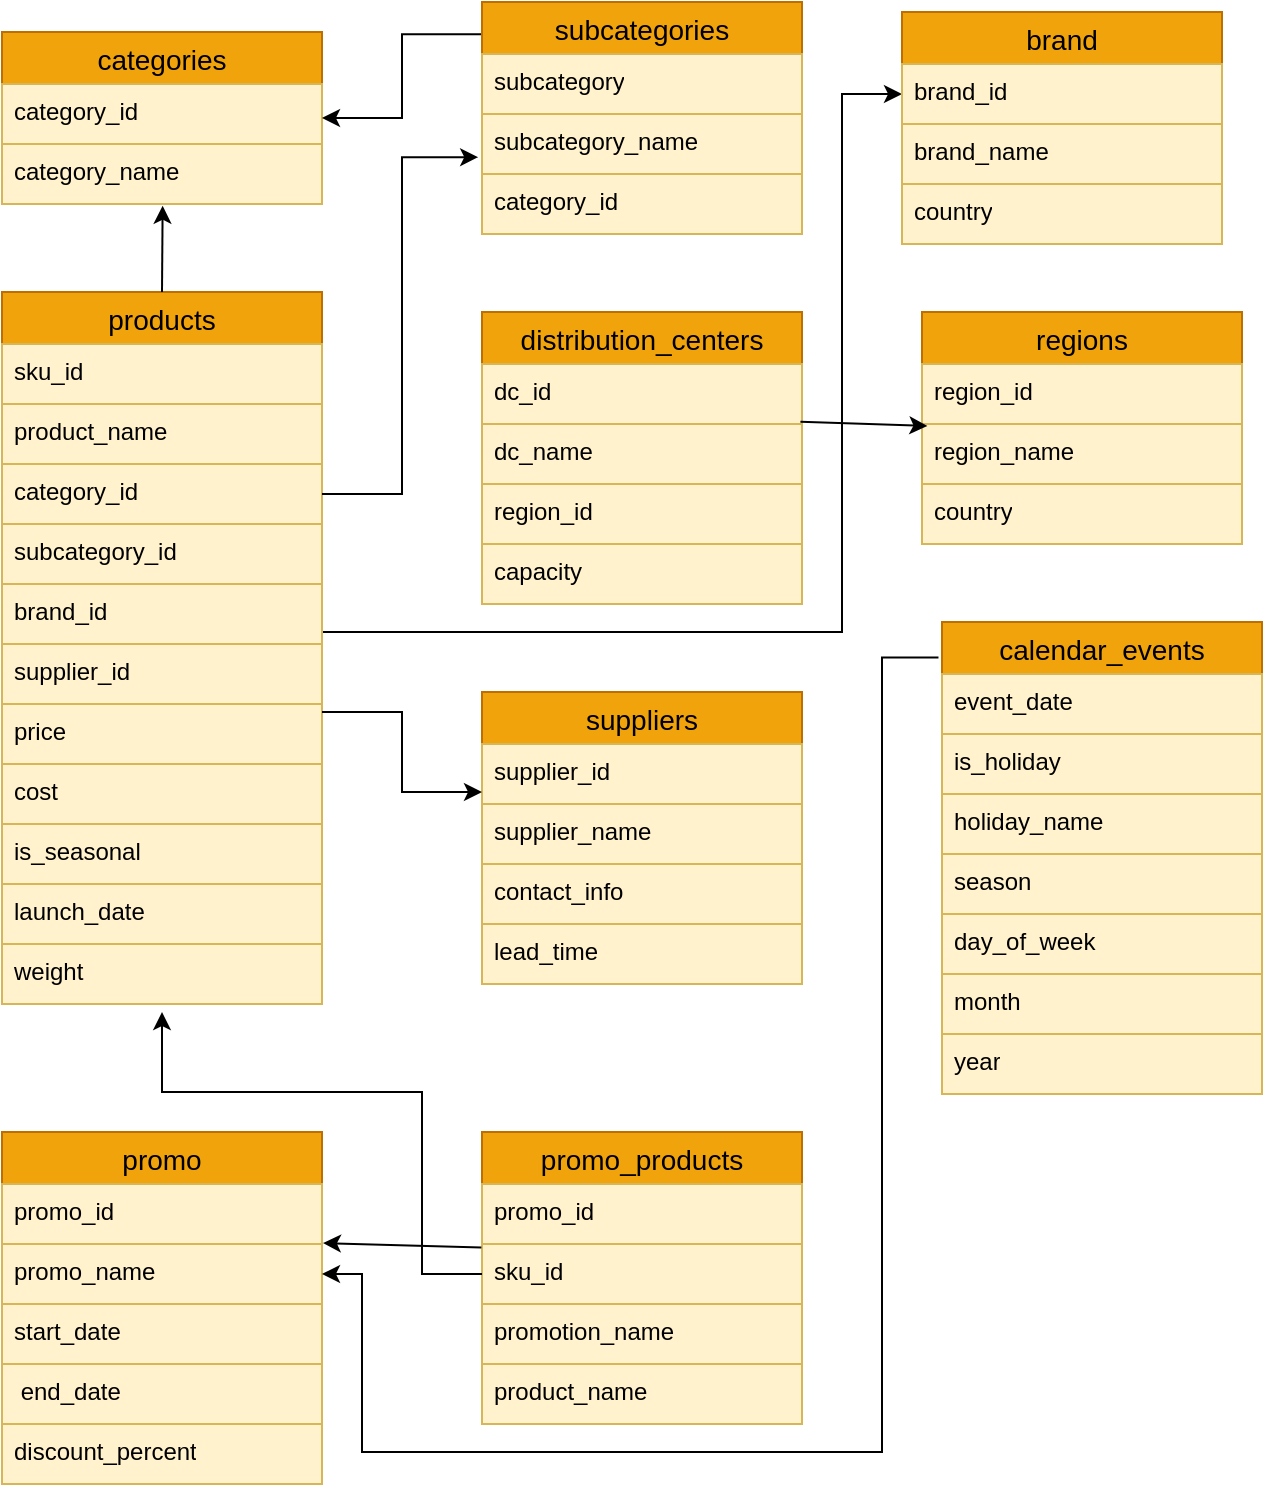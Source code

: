<mxfile version="26.1.0">
  <diagram name="Page-1" id="o_tYgH5Nh-N6ouiK2jsl">
    <mxGraphModel dx="1383" dy="781" grid="1" gridSize="10" guides="1" tooltips="1" connect="1" arrows="1" fold="1" page="1" pageScale="1" pageWidth="850" pageHeight="1100" math="0" shadow="0">
      <root>
        <mxCell id="0" />
        <mxCell id="1" parent="0" />
        <mxCell id="uU9ZsQqeb7rbD2oTp3Ff-81" value="" style="fontSize=12;html=1;endArrow=classic;rounded=0;endFill=1;exitX=1;exitY=0.5;exitDx=0;exitDy=0;entryX=0;entryY=0.5;entryDx=0;entryDy=0;edgeStyle=orthogonalEdgeStyle;" edge="1" parent="1" source="uU9ZsQqeb7rbD2oTp3Ff-43" target="uU9ZsQqeb7rbD2oTp3Ff-12">
          <mxGeometry width="100" height="100" relative="1" as="geometry">
            <mxPoint x="390" y="281" as="sourcePoint" />
            <mxPoint x="310" y="302" as="targetPoint" />
            <Array as="points">
              <mxPoint x="280" y="550" />
              <mxPoint x="540" y="550" />
              <mxPoint x="540" y="281" />
            </Array>
          </mxGeometry>
        </mxCell>
        <mxCell id="uU9ZsQqeb7rbD2oTp3Ff-1" value="categories" style="swimlane;fontStyle=0;childLayout=stackLayout;horizontal=1;startSize=26;horizontalStack=0;resizeParent=1;resizeParentMax=0;resizeLast=0;collapsible=1;marginBottom=0;align=center;fontSize=14;fillColor=#f0a30a;fontColor=#000000;strokeColor=#BD7000;" vertex="1" parent="1">
          <mxGeometry x="120" y="250" width="160" height="86" as="geometry">
            <mxRectangle x="110" y="100" width="60" height="30" as="alternateBounds" />
          </mxGeometry>
        </mxCell>
        <mxCell id="uU9ZsQqeb7rbD2oTp3Ff-2" value="category_id" style="text;strokeColor=#d6b656;fillColor=#fff2cc;spacingLeft=4;spacingRight=4;overflow=hidden;rotatable=0;points=[[0,0.5],[1,0.5]];portConstraint=eastwest;fontSize=12;whiteSpace=wrap;html=1;" vertex="1" parent="uU9ZsQqeb7rbD2oTp3Ff-1">
          <mxGeometry y="26" width="160" height="30" as="geometry" />
        </mxCell>
        <mxCell id="uU9ZsQqeb7rbD2oTp3Ff-3" value="&lt;span style=&quot;caret-color: rgb(0, 0, 0); color: rgb(0, 0, 0); font-family: Helvetica; font-size: 12px; font-style: normal; font-variant-caps: normal; font-weight: 400; letter-spacing: normal; text-align: left; text-indent: 0px; text-transform: none; white-space: normal; word-spacing: 0px; -webkit-text-stroke-width: 0px; text-decoration: none; float: none; display: inline !important;&quot;&gt;category_name&lt;/span&gt;" style="text;strokeColor=#d6b656;fillColor=#fff2cc;spacingLeft=4;spacingRight=4;overflow=hidden;rotatable=0;points=[[0,0.5],[1,0.5]];portConstraint=eastwest;fontSize=12;whiteSpace=wrap;html=1;" vertex="1" parent="uU9ZsQqeb7rbD2oTp3Ff-1">
          <mxGeometry y="56" width="160" height="30" as="geometry" />
        </mxCell>
        <mxCell id="uU9ZsQqeb7rbD2oTp3Ff-7" value="subcategories" style="swimlane;fontStyle=0;childLayout=stackLayout;horizontal=1;startSize=26;horizontalStack=0;resizeParent=1;resizeParentMax=0;resizeLast=0;collapsible=1;marginBottom=0;align=center;fontSize=14;fillColor=#f0a30a;strokeColor=#BD7000;fontColor=#000000;" vertex="1" parent="1">
          <mxGeometry x="360" y="235" width="160" height="116" as="geometry">
            <mxRectangle x="360" y="235" width="60" height="30" as="alternateBounds" />
          </mxGeometry>
        </mxCell>
        <mxCell id="uU9ZsQqeb7rbD2oTp3Ff-8" value="subcategory" style="text;spacingLeft=4;spacingRight=4;overflow=hidden;rotatable=0;points=[[0,0.5],[1,0.5]];portConstraint=eastwest;fontSize=12;whiteSpace=wrap;html=1;fillColor=#fff2cc;strokeColor=#d6b656;" vertex="1" parent="uU9ZsQqeb7rbD2oTp3Ff-7">
          <mxGeometry y="26" width="160" height="30" as="geometry" />
        </mxCell>
        <mxCell id="uU9ZsQqeb7rbD2oTp3Ff-9" value="subcategory_name" style="text;spacingLeft=4;spacingRight=4;overflow=hidden;rotatable=0;points=[[0,0.5],[1,0.5]];portConstraint=eastwest;fontSize=12;whiteSpace=wrap;html=1;fillColor=#fff2cc;strokeColor=#d6b656;" vertex="1" parent="uU9ZsQqeb7rbD2oTp3Ff-7">
          <mxGeometry y="56" width="160" height="30" as="geometry" />
        </mxCell>
        <mxCell id="uU9ZsQqeb7rbD2oTp3Ff-10" value="&lt;span style=&quot;caret-color: rgb(0, 0, 0); color: rgb(0, 0, 0); font-family: Helvetica; font-size: 12px; font-style: normal; font-variant-caps: normal; font-weight: 400; letter-spacing: normal; text-align: left; text-indent: 0px; text-transform: none; white-space: normal; word-spacing: 0px; -webkit-text-stroke-width: 0px; text-decoration: none; float: none; display: inline !important;&quot;&gt;category_id&lt;/span&gt;" style="text;spacingLeft=4;spacingRight=4;overflow=hidden;rotatable=0;points=[[0,0.5],[1,0.5]];portConstraint=eastwest;fontSize=12;whiteSpace=wrap;html=1;fillColor=#fff2cc;strokeColor=#d6b656;" vertex="1" parent="uU9ZsQqeb7rbD2oTp3Ff-7">
          <mxGeometry y="86" width="160" height="30" as="geometry" />
        </mxCell>
        <mxCell id="uU9ZsQqeb7rbD2oTp3Ff-11" value="brand" style="swimlane;fontStyle=0;childLayout=stackLayout;horizontal=1;startSize=26;horizontalStack=0;resizeParent=1;resizeParentMax=0;resizeLast=0;collapsible=1;marginBottom=0;align=center;fontSize=14;fillColor=#f0a30a;fontColor=#000000;strokeColor=#BD7000;" vertex="1" parent="1">
          <mxGeometry x="570" y="240" width="160" height="116" as="geometry">
            <mxRectangle x="480" y="100" width="60" height="30" as="alternateBounds" />
          </mxGeometry>
        </mxCell>
        <mxCell id="uU9ZsQqeb7rbD2oTp3Ff-12" value="brand_id" style="text;strokeColor=#d6b656;fillColor=#fff2cc;spacingLeft=4;spacingRight=4;overflow=hidden;rotatable=0;points=[[0,0.5],[1,0.5]];portConstraint=eastwest;fontSize=12;whiteSpace=wrap;html=1;" vertex="1" parent="uU9ZsQqeb7rbD2oTp3Ff-11">
          <mxGeometry y="26" width="160" height="30" as="geometry" />
        </mxCell>
        <mxCell id="uU9ZsQqeb7rbD2oTp3Ff-17" value="&lt;span style=&quot;caret-color: rgb(0, 0, 0); color: rgb(0, 0, 0); font-family: Helvetica; font-size: 12px; font-style: normal; font-variant-caps: normal; font-weight: 400; letter-spacing: normal; text-align: left; text-indent: 0px; text-transform: none; white-space: normal; word-spacing: 0px; -webkit-text-stroke-width: 0px; text-decoration: none; float: none; display: inline !important;&quot;&gt;brand_name&lt;/span&gt;" style="text;strokeColor=#d6b656;fillColor=#fff2cc;spacingLeft=4;spacingRight=4;overflow=hidden;rotatable=0;points=[[0,0.5],[1,0.5]];portConstraint=eastwest;fontSize=12;whiteSpace=wrap;html=1;" vertex="1" parent="uU9ZsQqeb7rbD2oTp3Ff-11">
          <mxGeometry y="56" width="160" height="30" as="geometry" />
        </mxCell>
        <mxCell id="uU9ZsQqeb7rbD2oTp3Ff-18" value="&lt;span style=&quot;caret-color: rgb(0, 0, 0); color: rgb(0, 0, 0); font-family: Helvetica; font-size: 12px; font-style: normal; font-variant-caps: normal; font-weight: 400; letter-spacing: normal; text-align: left; text-indent: 0px; text-transform: none; white-space: normal; word-spacing: 0px; -webkit-text-stroke-width: 0px; text-decoration: none; float: none; display: inline !important;&quot;&gt;country&lt;/span&gt;" style="text;strokeColor=#d6b656;fillColor=#fff2cc;spacingLeft=4;spacingRight=4;overflow=hidden;rotatable=0;points=[[0,0.5],[1,0.5]];portConstraint=eastwest;fontSize=12;whiteSpace=wrap;html=1;" vertex="1" parent="uU9ZsQqeb7rbD2oTp3Ff-11">
          <mxGeometry y="86" width="160" height="30" as="geometry" />
        </mxCell>
        <mxCell id="uU9ZsQqeb7rbD2oTp3Ff-19" value="regions" style="swimlane;fontStyle=0;childLayout=stackLayout;horizontal=1;startSize=26;horizontalStack=0;resizeParent=1;resizeParentMax=0;resizeLast=0;collapsible=1;marginBottom=0;align=center;fontSize=14;fillColor=#f0a30a;fontColor=#000000;strokeColor=#BD7000;" vertex="1" parent="1">
          <mxGeometry x="580" y="390" width="160" height="116" as="geometry">
            <mxRectangle x="110" y="100" width="60" height="30" as="alternateBounds" />
          </mxGeometry>
        </mxCell>
        <mxCell id="uU9ZsQqeb7rbD2oTp3Ff-20" value="region_id" style="text;strokeColor=#d6b656;fillColor=#fff2cc;spacingLeft=4;spacingRight=4;overflow=hidden;rotatable=0;points=[[0,0.5],[1,0.5]];portConstraint=eastwest;fontSize=12;whiteSpace=wrap;html=1;" vertex="1" parent="uU9ZsQqeb7rbD2oTp3Ff-19">
          <mxGeometry y="26" width="160" height="30" as="geometry" />
        </mxCell>
        <mxCell id="uU9ZsQqeb7rbD2oTp3Ff-21" value="&lt;font color=&quot;#000000&quot;&gt;&lt;span style=&quot;caret-color: rgb(0, 0, 0);&quot;&gt;region_name&lt;/span&gt;&lt;/font&gt;" style="text;strokeColor=#d6b656;fillColor=#fff2cc;spacingLeft=4;spacingRight=4;overflow=hidden;rotatable=0;points=[[0,0.5],[1,0.5]];portConstraint=eastwest;fontSize=12;whiteSpace=wrap;html=1;" vertex="1" parent="uU9ZsQqeb7rbD2oTp3Ff-19">
          <mxGeometry y="56" width="160" height="30" as="geometry" />
        </mxCell>
        <mxCell id="uU9ZsQqeb7rbD2oTp3Ff-22" value="&lt;span style=&quot;caret-color: rgb(0, 0, 0); color: rgb(0, 0, 0); font-family: Helvetica; font-size: 12px; font-style: normal; font-variant-caps: normal; font-weight: 400; letter-spacing: normal; text-align: left; text-indent: 0px; text-transform: none; white-space: normal; word-spacing: 0px; -webkit-text-stroke-width: 0px; text-decoration: none; float: none; display: inline !important;&quot;&gt;country&lt;/span&gt;" style="text;strokeColor=#d6b656;fillColor=#fff2cc;spacingLeft=4;spacingRight=4;overflow=hidden;rotatable=0;points=[[0,0.5],[1,0.5]];portConstraint=eastwest;fontSize=12;whiteSpace=wrap;html=1;" vertex="1" parent="uU9ZsQqeb7rbD2oTp3Ff-19">
          <mxGeometry y="86" width="160" height="30" as="geometry" />
        </mxCell>
        <mxCell id="uU9ZsQqeb7rbD2oTp3Ff-23" value="suppliers" style="swimlane;fontStyle=0;childLayout=stackLayout;horizontal=1;startSize=26;horizontalStack=0;resizeParent=1;resizeParentMax=0;resizeLast=0;collapsible=1;marginBottom=0;align=center;fontSize=14;fillColor=#f0a30a;fontColor=#000000;strokeColor=#BD7000;" vertex="1" parent="1">
          <mxGeometry x="360" y="580" width="160" height="146" as="geometry">
            <mxRectangle x="110" y="100" width="60" height="30" as="alternateBounds" />
          </mxGeometry>
        </mxCell>
        <mxCell id="uU9ZsQqeb7rbD2oTp3Ff-24" value="supplier_id" style="text;strokeColor=#d6b656;fillColor=#fff2cc;spacingLeft=4;spacingRight=4;overflow=hidden;rotatable=0;points=[[0,0.5],[1,0.5]];portConstraint=eastwest;fontSize=12;whiteSpace=wrap;html=1;" vertex="1" parent="uU9ZsQqeb7rbD2oTp3Ff-23">
          <mxGeometry y="26" width="160" height="30" as="geometry" />
        </mxCell>
        <mxCell id="uU9ZsQqeb7rbD2oTp3Ff-25" value="&lt;span style=&quot;caret-color: rgb(0, 0, 0);&quot;&gt;supplier_name&lt;/span&gt;" style="text;strokeColor=#d6b656;fillColor=#fff2cc;spacingLeft=4;spacingRight=4;overflow=hidden;rotatable=0;points=[[0,0.5],[1,0.5]];portConstraint=eastwest;fontSize=12;whiteSpace=wrap;html=1;" vertex="1" parent="uU9ZsQqeb7rbD2oTp3Ff-23">
          <mxGeometry y="56" width="160" height="30" as="geometry" />
        </mxCell>
        <mxCell id="uU9ZsQqeb7rbD2oTp3Ff-26" value="contact_info" style="text;strokeColor=#d6b656;fillColor=#fff2cc;spacingLeft=4;spacingRight=4;overflow=hidden;rotatable=0;points=[[0,0.5],[1,0.5]];portConstraint=eastwest;fontSize=12;whiteSpace=wrap;html=1;" vertex="1" parent="uU9ZsQqeb7rbD2oTp3Ff-23">
          <mxGeometry y="86" width="160" height="30" as="geometry" />
        </mxCell>
        <mxCell id="uU9ZsQqeb7rbD2oTp3Ff-27" value="lead_time" style="text;strokeColor=#d6b656;fillColor=#fff2cc;spacingLeft=4;spacingRight=4;overflow=hidden;rotatable=0;points=[[0,0.5],[1,0.5]];portConstraint=eastwest;fontSize=12;whiteSpace=wrap;html=1;" vertex="1" parent="uU9ZsQqeb7rbD2oTp3Ff-23">
          <mxGeometry y="116" width="160" height="30" as="geometry" />
        </mxCell>
        <mxCell id="uU9ZsQqeb7rbD2oTp3Ff-33" value="distribution_centers" style="swimlane;fontStyle=0;childLayout=stackLayout;horizontal=1;startSize=26;horizontalStack=0;resizeParent=1;resizeParentMax=0;resizeLast=0;collapsible=1;marginBottom=0;align=center;fontSize=14;fillColor=#f0a30a;fontColor=#000000;strokeColor=#BD7000;" vertex="1" parent="1">
          <mxGeometry x="360" y="390" width="160" height="146" as="geometry">
            <mxRectangle x="110" y="100" width="60" height="30" as="alternateBounds" />
          </mxGeometry>
        </mxCell>
        <mxCell id="uU9ZsQqeb7rbD2oTp3Ff-34" value="dc_id" style="text;strokeColor=#d6b656;fillColor=#fff2cc;spacingLeft=4;spacingRight=4;overflow=hidden;rotatable=0;points=[[0,0.5],[1,0.5]];portConstraint=eastwest;fontSize=12;whiteSpace=wrap;html=1;" vertex="1" parent="uU9ZsQqeb7rbD2oTp3Ff-33">
          <mxGeometry y="26" width="160" height="30" as="geometry" />
        </mxCell>
        <mxCell id="uU9ZsQqeb7rbD2oTp3Ff-35" value="&lt;span style=&quot;caret-color: rgb(0, 0, 0);&quot;&gt;dc_name&lt;span style=&quot;white-space:pre&quot; class=&quot;Apple-tab-span&quot;&gt;&#x9;&lt;/span&gt;&lt;/span&gt;" style="text;strokeColor=#d6b656;fillColor=#fff2cc;spacingLeft=4;spacingRight=4;overflow=hidden;rotatable=0;points=[[0,0.5],[1,0.5]];portConstraint=eastwest;fontSize=12;whiteSpace=wrap;html=1;" vertex="1" parent="uU9ZsQqeb7rbD2oTp3Ff-33">
          <mxGeometry y="56" width="160" height="30" as="geometry" />
        </mxCell>
        <mxCell id="uU9ZsQqeb7rbD2oTp3Ff-36" value="region_id" style="text;strokeColor=#d6b656;fillColor=#fff2cc;spacingLeft=4;spacingRight=4;overflow=hidden;rotatable=0;points=[[0,0.5],[1,0.5]];portConstraint=eastwest;fontSize=12;whiteSpace=wrap;html=1;" vertex="1" parent="uU9ZsQqeb7rbD2oTp3Ff-33">
          <mxGeometry y="86" width="160" height="30" as="geometry" />
        </mxCell>
        <mxCell id="uU9ZsQqeb7rbD2oTp3Ff-37" value="capacity" style="text;strokeColor=#d6b656;fillColor=#fff2cc;spacingLeft=4;spacingRight=4;overflow=hidden;rotatable=0;points=[[0,0.5],[1,0.5]];portConstraint=eastwest;fontSize=12;whiteSpace=wrap;html=1;" vertex="1" parent="uU9ZsQqeb7rbD2oTp3Ff-33">
          <mxGeometry y="116" width="160" height="30" as="geometry" />
        </mxCell>
        <mxCell id="uU9ZsQqeb7rbD2oTp3Ff-38" value="products" style="swimlane;fontStyle=0;childLayout=stackLayout;horizontal=1;startSize=26;horizontalStack=0;resizeParent=1;resizeParentMax=0;resizeLast=0;collapsible=1;marginBottom=0;align=center;fontSize=14;fillColor=#f0a30a;fontColor=#000000;strokeColor=#BD7000;" vertex="1" parent="1">
          <mxGeometry x="120" y="380" width="160" height="356" as="geometry">
            <mxRectangle x="110" y="100" width="60" height="30" as="alternateBounds" />
          </mxGeometry>
        </mxCell>
        <mxCell id="uU9ZsQqeb7rbD2oTp3Ff-39" value="sku_id" style="text;strokeColor=#d6b656;fillColor=#fff2cc;spacingLeft=4;spacingRight=4;overflow=hidden;rotatable=0;points=[[0,0.5],[1,0.5]];portConstraint=eastwest;fontSize=12;whiteSpace=wrap;html=1;" vertex="1" parent="uU9ZsQqeb7rbD2oTp3Ff-38">
          <mxGeometry y="26" width="160" height="30" as="geometry" />
        </mxCell>
        <mxCell id="uU9ZsQqeb7rbD2oTp3Ff-40" value="product_name &amp;nbsp; &amp;nbsp;" style="text;strokeColor=#d6b656;fillColor=#fff2cc;spacingLeft=4;spacingRight=4;overflow=hidden;rotatable=0;points=[[0,0.5],[1,0.5]];portConstraint=eastwest;fontSize=12;whiteSpace=wrap;html=1;" vertex="1" parent="uU9ZsQqeb7rbD2oTp3Ff-38">
          <mxGeometry y="56" width="160" height="30" as="geometry" />
        </mxCell>
        <mxCell id="uU9ZsQqeb7rbD2oTp3Ff-41" value="category_id &amp;nbsp;&amp;nbsp;" style="text;strokeColor=#d6b656;fillColor=#fff2cc;spacingLeft=4;spacingRight=4;overflow=hidden;rotatable=0;points=[[0,0.5],[1,0.5]];portConstraint=eastwest;fontSize=12;whiteSpace=wrap;html=1;" vertex="1" parent="uU9ZsQqeb7rbD2oTp3Ff-38">
          <mxGeometry y="86" width="160" height="30" as="geometry" />
        </mxCell>
        <mxCell id="uU9ZsQqeb7rbD2oTp3Ff-42" value="subcategory_id &amp;nbsp; &amp;nbsp;&lt;div&gt;&lt;br&gt;&lt;/div&gt;&lt;div&gt;&lt;br&gt;&lt;/div&gt;" style="text;strokeColor=#d6b656;fillColor=#fff2cc;spacingLeft=4;spacingRight=4;overflow=hidden;rotatable=0;points=[[0,0.5],[1,0.5]];portConstraint=eastwest;fontSize=12;whiteSpace=wrap;html=1;" vertex="1" parent="uU9ZsQqeb7rbD2oTp3Ff-38">
          <mxGeometry y="116" width="160" height="30" as="geometry" />
        </mxCell>
        <mxCell id="uU9ZsQqeb7rbD2oTp3Ff-43" value="brand_id &amp;nbsp;" style="text;strokeColor=#d6b656;fillColor=#fff2cc;spacingLeft=4;spacingRight=4;overflow=hidden;rotatable=0;points=[[0,0.5],[1,0.5]];portConstraint=eastwest;fontSize=12;whiteSpace=wrap;html=1;" vertex="1" parent="uU9ZsQqeb7rbD2oTp3Ff-38">
          <mxGeometry y="146" width="160" height="30" as="geometry" />
        </mxCell>
        <mxCell id="uU9ZsQqeb7rbD2oTp3Ff-44" value="supplier_id&amp;nbsp;" style="text;strokeColor=#d6b656;fillColor=#fff2cc;spacingLeft=4;spacingRight=4;overflow=hidden;rotatable=0;points=[[0,0.5],[1,0.5]];portConstraint=eastwest;fontSize=12;whiteSpace=wrap;html=1;" vertex="1" parent="uU9ZsQqeb7rbD2oTp3Ff-38">
          <mxGeometry y="176" width="160" height="30" as="geometry" />
        </mxCell>
        <mxCell id="uU9ZsQqeb7rbD2oTp3Ff-45" value="price&amp;nbsp;" style="text;strokeColor=#d6b656;fillColor=#fff2cc;spacingLeft=4;spacingRight=4;overflow=hidden;rotatable=0;points=[[0,0.5],[1,0.5]];portConstraint=eastwest;fontSize=12;whiteSpace=wrap;html=1;" vertex="1" parent="uU9ZsQqeb7rbD2oTp3Ff-38">
          <mxGeometry y="206" width="160" height="30" as="geometry" />
        </mxCell>
        <mxCell id="uU9ZsQqeb7rbD2oTp3Ff-46" value="cost&amp;nbsp;" style="text;strokeColor=#d6b656;fillColor=#fff2cc;spacingLeft=4;spacingRight=4;overflow=hidden;rotatable=0;points=[[0,0.5],[1,0.5]];portConstraint=eastwest;fontSize=12;whiteSpace=wrap;html=1;" vertex="1" parent="uU9ZsQqeb7rbD2oTp3Ff-38">
          <mxGeometry y="236" width="160" height="30" as="geometry" />
        </mxCell>
        <mxCell id="uU9ZsQqeb7rbD2oTp3Ff-48" value="is_seasonal&amp;nbsp;" style="text;strokeColor=#d6b656;fillColor=#fff2cc;spacingLeft=4;spacingRight=4;overflow=hidden;rotatable=0;points=[[0,0.5],[1,0.5]];portConstraint=eastwest;fontSize=12;whiteSpace=wrap;html=1;" vertex="1" parent="uU9ZsQqeb7rbD2oTp3Ff-38">
          <mxGeometry y="266" width="160" height="30" as="geometry" />
        </mxCell>
        <mxCell id="uU9ZsQqeb7rbD2oTp3Ff-49" value="launch_date" style="text;strokeColor=#d6b656;fillColor=#fff2cc;spacingLeft=4;spacingRight=4;overflow=hidden;rotatable=0;points=[[0,0.5],[1,0.5]];portConstraint=eastwest;fontSize=12;whiteSpace=wrap;html=1;" vertex="1" parent="uU9ZsQqeb7rbD2oTp3Ff-38">
          <mxGeometry y="296" width="160" height="30" as="geometry" />
        </mxCell>
        <mxCell id="uU9ZsQqeb7rbD2oTp3Ff-47" value="weight" style="text;strokeColor=#d6b656;fillColor=#fff2cc;spacingLeft=4;spacingRight=4;overflow=hidden;rotatable=0;points=[[0,0.5],[1,0.5]];portConstraint=eastwest;fontSize=12;whiteSpace=wrap;html=1;" vertex="1" parent="uU9ZsQqeb7rbD2oTp3Ff-38">
          <mxGeometry y="326" width="160" height="30" as="geometry" />
        </mxCell>
        <mxCell id="uU9ZsQqeb7rbD2oTp3Ff-50" value="promo" style="swimlane;fontStyle=0;childLayout=stackLayout;horizontal=1;startSize=26;horizontalStack=0;resizeParent=1;resizeParentMax=0;resizeLast=0;collapsible=1;marginBottom=0;align=center;fontSize=14;fillColor=#f0a30a;fontColor=#000000;strokeColor=#BD7000;" vertex="1" parent="1">
          <mxGeometry x="120" y="800" width="160" height="176" as="geometry">
            <mxRectangle x="110" y="100" width="60" height="30" as="alternateBounds" />
          </mxGeometry>
        </mxCell>
        <mxCell id="uU9ZsQqeb7rbD2oTp3Ff-51" value="promo_id&lt;span style=&quot;white-space:pre&quot; class=&quot;Apple-tab-span&quot;&gt;&#x9;&lt;/span&gt;" style="text;strokeColor=#d6b656;fillColor=#fff2cc;spacingLeft=4;spacingRight=4;overflow=hidden;rotatable=0;points=[[0,0.5],[1,0.5]];portConstraint=eastwest;fontSize=12;whiteSpace=wrap;html=1;" vertex="1" parent="uU9ZsQqeb7rbD2oTp3Ff-50">
          <mxGeometry y="26" width="160" height="30" as="geometry" />
        </mxCell>
        <mxCell id="uU9ZsQqeb7rbD2oTp3Ff-52" value="promo_name&amp;nbsp;" style="text;strokeColor=#d6b656;fillColor=#fff2cc;spacingLeft=4;spacingRight=4;overflow=hidden;rotatable=0;points=[[0,0.5],[1,0.5]];portConstraint=eastwest;fontSize=12;whiteSpace=wrap;html=1;" vertex="1" parent="uU9ZsQqeb7rbD2oTp3Ff-50">
          <mxGeometry y="56" width="160" height="30" as="geometry" />
        </mxCell>
        <mxCell id="uU9ZsQqeb7rbD2oTp3Ff-53" value="start_date &amp;nbsp;&amp;nbsp;" style="text;strokeColor=#d6b656;fillColor=#fff2cc;spacingLeft=4;spacingRight=4;overflow=hidden;rotatable=0;points=[[0,0.5],[1,0.5]];portConstraint=eastwest;fontSize=12;whiteSpace=wrap;html=1;" vertex="1" parent="uU9ZsQqeb7rbD2oTp3Ff-50">
          <mxGeometry y="86" width="160" height="30" as="geometry" />
        </mxCell>
        <mxCell id="uU9ZsQqeb7rbD2oTp3Ff-54" value="&amp;nbsp;end_date&amp;nbsp;" style="text;strokeColor=#d6b656;fillColor=#fff2cc;spacingLeft=4;spacingRight=4;overflow=hidden;rotatable=0;points=[[0,0.5],[1,0.5]];portConstraint=eastwest;fontSize=12;whiteSpace=wrap;html=1;" vertex="1" parent="uU9ZsQqeb7rbD2oTp3Ff-50">
          <mxGeometry y="116" width="160" height="30" as="geometry" />
        </mxCell>
        <mxCell id="uU9ZsQqeb7rbD2oTp3Ff-55" value="discount_percent" style="text;strokeColor=#d6b656;fillColor=#fff2cc;spacingLeft=4;spacingRight=4;overflow=hidden;rotatable=0;points=[[0,0.5],[1,0.5]];portConstraint=eastwest;fontSize=12;whiteSpace=wrap;html=1;" vertex="1" parent="uU9ZsQqeb7rbD2oTp3Ff-50">
          <mxGeometry y="146" width="160" height="30" as="geometry" />
        </mxCell>
        <mxCell id="uU9ZsQqeb7rbD2oTp3Ff-62" value="promo_products" style="swimlane;fontStyle=0;childLayout=stackLayout;horizontal=1;startSize=26;horizontalStack=0;resizeParent=1;resizeParentMax=0;resizeLast=0;collapsible=1;marginBottom=0;align=center;fontSize=14;fillColor=#f0a30a;fontColor=#000000;strokeColor=#BD7000;" vertex="1" parent="1">
          <mxGeometry x="360" y="800" width="160" height="146" as="geometry">
            <mxRectangle x="110" y="100" width="60" height="30" as="alternateBounds" />
          </mxGeometry>
        </mxCell>
        <mxCell id="uU9ZsQqeb7rbD2oTp3Ff-63" value="promo_id&lt;span style=&quot;white-space:pre&quot; class=&quot;Apple-tab-span&quot;&gt;&#x9;&lt;/span&gt;" style="text;strokeColor=#d6b656;fillColor=#fff2cc;spacingLeft=4;spacingRight=4;overflow=hidden;rotatable=0;points=[[0,0.5],[1,0.5]];portConstraint=eastwest;fontSize=12;whiteSpace=wrap;html=1;" vertex="1" parent="uU9ZsQqeb7rbD2oTp3Ff-62">
          <mxGeometry y="26" width="160" height="30" as="geometry" />
        </mxCell>
        <mxCell id="uU9ZsQqeb7rbD2oTp3Ff-64" value="sku_id" style="text;strokeColor=#d6b656;fillColor=#fff2cc;spacingLeft=4;spacingRight=4;overflow=hidden;rotatable=0;points=[[0,0.5],[1,0.5]];portConstraint=eastwest;fontSize=12;whiteSpace=wrap;html=1;" vertex="1" parent="uU9ZsQqeb7rbD2oTp3Ff-62">
          <mxGeometry y="56" width="160" height="30" as="geometry" />
        </mxCell>
        <mxCell id="uU9ZsQqeb7rbD2oTp3Ff-65" value="promotion_name&amp;nbsp;" style="text;strokeColor=#d6b656;fillColor=#fff2cc;spacingLeft=4;spacingRight=4;overflow=hidden;rotatable=0;points=[[0,0.5],[1,0.5]];portConstraint=eastwest;fontSize=12;whiteSpace=wrap;html=1;" vertex="1" parent="uU9ZsQqeb7rbD2oTp3Ff-62">
          <mxGeometry y="86" width="160" height="30" as="geometry" />
        </mxCell>
        <mxCell id="uU9ZsQqeb7rbD2oTp3Ff-66" value="product_name" style="text;strokeColor=#d6b656;fillColor=#fff2cc;spacingLeft=4;spacingRight=4;overflow=hidden;rotatable=0;points=[[0,0.5],[1,0.5]];portConstraint=eastwest;fontSize=12;whiteSpace=wrap;html=1;" vertex="1" parent="uU9ZsQqeb7rbD2oTp3Ff-62">
          <mxGeometry y="116" width="160" height="30" as="geometry" />
        </mxCell>
        <mxCell id="uU9ZsQqeb7rbD2oTp3Ff-67" value="calendar_events" style="swimlane;fontStyle=0;childLayout=stackLayout;horizontal=1;startSize=26;horizontalStack=0;resizeParent=1;resizeParentMax=0;resizeLast=0;collapsible=1;marginBottom=0;align=center;fontSize=14;fillColor=#f0a30a;fontColor=#000000;strokeColor=#BD7000;" vertex="1" parent="1">
          <mxGeometry x="590" y="545" width="160" height="236" as="geometry">
            <mxRectangle x="110" y="100" width="60" height="30" as="alternateBounds" />
          </mxGeometry>
        </mxCell>
        <mxCell id="uU9ZsQqeb7rbD2oTp3Ff-68" value="event_date" style="text;strokeColor=#d6b656;fillColor=#fff2cc;spacingLeft=4;spacingRight=4;overflow=hidden;rotatable=0;points=[[0,0.5],[1,0.5]];portConstraint=eastwest;fontSize=12;whiteSpace=wrap;html=1;" vertex="1" parent="uU9ZsQqeb7rbD2oTp3Ff-67">
          <mxGeometry y="26" width="160" height="30" as="geometry" />
        </mxCell>
        <mxCell id="uU9ZsQqeb7rbD2oTp3Ff-69" value="is_holiday &amp;nbsp;" style="text;strokeColor=#d6b656;fillColor=#fff2cc;spacingLeft=4;spacingRight=4;overflow=hidden;rotatable=0;points=[[0,0.5],[1,0.5]];portConstraint=eastwest;fontSize=12;whiteSpace=wrap;html=1;" vertex="1" parent="uU9ZsQqeb7rbD2oTp3Ff-67">
          <mxGeometry y="56" width="160" height="30" as="geometry" />
        </mxCell>
        <mxCell id="uU9ZsQqeb7rbD2oTp3Ff-70" value="holiday_name" style="text;strokeColor=#d6b656;fillColor=#fff2cc;spacingLeft=4;spacingRight=4;overflow=hidden;rotatable=0;points=[[0,0.5],[1,0.5]];portConstraint=eastwest;fontSize=12;whiteSpace=wrap;html=1;" vertex="1" parent="uU9ZsQqeb7rbD2oTp3Ff-67">
          <mxGeometry y="86" width="160" height="30" as="geometry" />
        </mxCell>
        <mxCell id="uU9ZsQqeb7rbD2oTp3Ff-71" value="season" style="text;strokeColor=#d6b656;fillColor=#fff2cc;spacingLeft=4;spacingRight=4;overflow=hidden;rotatable=0;points=[[0,0.5],[1,0.5]];portConstraint=eastwest;fontSize=12;whiteSpace=wrap;html=1;" vertex="1" parent="uU9ZsQqeb7rbD2oTp3Ff-67">
          <mxGeometry y="116" width="160" height="30" as="geometry" />
        </mxCell>
        <mxCell id="uU9ZsQqeb7rbD2oTp3Ff-72" value="day_of_week" style="text;strokeColor=#d6b656;fillColor=#fff2cc;spacingLeft=4;spacingRight=4;overflow=hidden;rotatable=0;points=[[0,0.5],[1,0.5]];portConstraint=eastwest;fontSize=12;whiteSpace=wrap;html=1;" vertex="1" parent="uU9ZsQqeb7rbD2oTp3Ff-67">
          <mxGeometry y="146" width="160" height="30" as="geometry" />
        </mxCell>
        <mxCell id="uU9ZsQqeb7rbD2oTp3Ff-73" value="month" style="text;strokeColor=#d6b656;fillColor=#fff2cc;spacingLeft=4;spacingRight=4;overflow=hidden;rotatable=0;points=[[0,0.5],[1,0.5]];portConstraint=eastwest;fontSize=12;whiteSpace=wrap;html=1;" vertex="1" parent="uU9ZsQqeb7rbD2oTp3Ff-67">
          <mxGeometry y="176" width="160" height="30" as="geometry" />
        </mxCell>
        <mxCell id="uU9ZsQqeb7rbD2oTp3Ff-74" value="year" style="text;strokeColor=#d6b656;fillColor=#fff2cc;spacingLeft=4;spacingRight=4;overflow=hidden;rotatable=0;points=[[0,0.5],[1,0.5]];portConstraint=eastwest;fontSize=12;whiteSpace=wrap;html=1;" vertex="1" parent="uU9ZsQqeb7rbD2oTp3Ff-67">
          <mxGeometry y="206" width="160" height="30" as="geometry" />
        </mxCell>
        <mxCell id="uU9ZsQqeb7rbD2oTp3Ff-78" value="" style="fontSize=12;html=1;endArrow=classic;rounded=0;endFill=1;exitX=-0.003;exitY=0.139;exitDx=0;exitDy=0;exitPerimeter=0;edgeStyle=orthogonalEdgeStyle;" edge="1" parent="1" source="uU9ZsQqeb7rbD2oTp3Ff-7" target="uU9ZsQqeb7rbD2oTp3Ff-1">
          <mxGeometry width="100" height="100" relative="1" as="geometry">
            <mxPoint x="350" y="250" as="sourcePoint" />
            <mxPoint x="360" y="370" as="targetPoint" />
          </mxGeometry>
        </mxCell>
        <mxCell id="uU9ZsQqeb7rbD2oTp3Ff-79" value="" style="fontSize=12;html=1;endArrow=classic;rounded=0;endFill=1;exitX=0.5;exitY=0;exitDx=0;exitDy=0;entryX=0.502;entryY=1.029;entryDx=0;entryDy=0;entryPerimeter=0;" edge="1" parent="1" source="uU9ZsQqeb7rbD2oTp3Ff-38" target="uU9ZsQqeb7rbD2oTp3Ff-3">
          <mxGeometry width="100" height="100" relative="1" as="geometry">
            <mxPoint x="370" y="261" as="sourcePoint" />
            <mxPoint x="290" y="282" as="targetPoint" />
          </mxGeometry>
        </mxCell>
        <mxCell id="uU9ZsQqeb7rbD2oTp3Ff-80" value="" style="fontSize=12;html=1;endArrow=classic;rounded=0;endFill=1;exitX=1;exitY=0.5;exitDx=0;exitDy=0;entryX=-0.012;entryY=0.719;entryDx=0;entryDy=0;entryPerimeter=0;edgeStyle=orthogonalEdgeStyle;" edge="1" parent="1" source="uU9ZsQqeb7rbD2oTp3Ff-41" target="uU9ZsQqeb7rbD2oTp3Ff-9">
          <mxGeometry width="100" height="100" relative="1" as="geometry">
            <mxPoint x="380" y="271" as="sourcePoint" />
            <mxPoint x="300" y="292" as="targetPoint" />
          </mxGeometry>
        </mxCell>
        <mxCell id="uU9ZsQqeb7rbD2oTp3Ff-82" value="" style="fontSize=12;html=1;endArrow=classic;rounded=0;endFill=1;exitX=0.995;exitY=-0.039;exitDx=0;exitDy=0;entryX=0.017;entryY=0.033;entryDx=0;entryDy=0;exitPerimeter=0;entryPerimeter=0;" edge="1" parent="1" source="uU9ZsQqeb7rbD2oTp3Ff-35" target="uU9ZsQqeb7rbD2oTp3Ff-21">
          <mxGeometry width="100" height="100" relative="1" as="geometry">
            <mxPoint x="210" y="390" as="sourcePoint" />
            <mxPoint x="210" y="347" as="targetPoint" />
          </mxGeometry>
        </mxCell>
        <mxCell id="uU9ZsQqeb7rbD2oTp3Ff-83" value="" style="fontSize=12;html=1;endArrow=classic;rounded=0;endFill=1;exitX=0.995;exitY=-0.039;exitDx=0;exitDy=0;entryX=0;entryY=0.8;entryDx=0;entryDy=0;exitPerimeter=0;entryPerimeter=0;edgeStyle=orthogonalEdgeStyle;" edge="1" parent="1" target="uU9ZsQqeb7rbD2oTp3Ff-24">
          <mxGeometry width="100" height="100" relative="1" as="geometry">
            <mxPoint x="280" y="590" as="sourcePoint" />
            <mxPoint x="344" y="592" as="targetPoint" />
            <Array as="points">
              <mxPoint x="320" y="590" />
              <mxPoint x="320" y="630" />
            </Array>
          </mxGeometry>
        </mxCell>
        <mxCell id="uU9ZsQqeb7rbD2oTp3Ff-84" value="" style="fontSize=12;html=1;endArrow=classic;rounded=0;endFill=1;exitX=0;exitY=0.5;exitDx=0;exitDy=0;edgeStyle=orthogonalEdgeStyle;" edge="1" parent="1" source="uU9ZsQqeb7rbD2oTp3Ff-64">
          <mxGeometry width="100" height="100" relative="1" as="geometry">
            <mxPoint x="290" y="600" as="sourcePoint" />
            <mxPoint x="200" y="740" as="targetPoint" />
            <Array as="points">
              <mxPoint x="330" y="871" />
              <mxPoint x="330" y="780" />
              <mxPoint x="200" y="780" />
            </Array>
          </mxGeometry>
        </mxCell>
        <mxCell id="uU9ZsQqeb7rbD2oTp3Ff-85" value="" style="fontSize=12;html=1;endArrow=classic;rounded=0;endFill=1;exitX=-0.002;exitY=1.058;exitDx=0;exitDy=0;entryX=1.003;entryY=-0.016;entryDx=0;entryDy=0;exitPerimeter=0;entryPerimeter=0;" edge="1" parent="1" source="uU9ZsQqeb7rbD2oTp3Ff-63" target="uU9ZsQqeb7rbD2oTp3Ff-52">
          <mxGeometry width="100" height="100" relative="1" as="geometry">
            <mxPoint x="290" y="600" as="sourcePoint" />
            <mxPoint x="370" y="640" as="targetPoint" />
          </mxGeometry>
        </mxCell>
        <mxCell id="uU9ZsQqeb7rbD2oTp3Ff-86" value="" style="fontSize=12;html=1;endArrow=classic;rounded=0;endFill=1;entryX=1;entryY=0.5;entryDx=0;entryDy=0;exitX=-0.011;exitY=0.075;exitDx=0;exitDy=0;exitPerimeter=0;edgeStyle=orthogonalEdgeStyle;" edge="1" parent="1" source="uU9ZsQqeb7rbD2oTp3Ff-67" target="uU9ZsQqeb7rbD2oTp3Ff-52">
          <mxGeometry width="100" height="100" relative="1" as="geometry">
            <mxPoint x="620" y="820" as="sourcePoint" />
            <mxPoint x="290" y="866" as="targetPoint" />
            <Array as="points">
              <mxPoint x="560" y="563" />
              <mxPoint x="560" y="960" />
              <mxPoint x="300" y="960" />
              <mxPoint x="300" y="871" />
            </Array>
          </mxGeometry>
        </mxCell>
      </root>
    </mxGraphModel>
  </diagram>
</mxfile>
